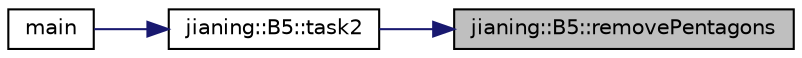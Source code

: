 digraph "jianing::B5::removePentagons"
{
 // LATEX_PDF_SIZE
  edge [fontname="Helvetica",fontsize="10",labelfontname="Helvetica",labelfontsize="10"];
  node [fontname="Helvetica",fontsize="10",shape=record];
  rankdir="RL";
  Node1 [label="jianing::B5::removePentagons",height=0.2,width=0.4,color="black", fillcolor="grey75", style="filled", fontcolor="black",tooltip=" "];
  Node1 -> Node2 [dir="back",color="midnightblue",fontsize="10",style="solid",fontname="Helvetica"];
  Node2 [label="jianing::B5::task2",height=0.2,width=0.4,color="black", fillcolor="white", style="filled",URL="$namespacejianing_1_1_b5.html#a0d35780ff9e19792e6a5f64d0ac3bcea",tooltip=" "];
  Node2 -> Node3 [dir="back",color="midnightblue",fontsize="10",style="solid",fontname="Helvetica"];
  Node3 [label="main",height=0.2,width=0.4,color="black", fillcolor="white", style="filled",URL="$main_8cpp.html#a7be7b3f3b810d259483db57fef9b4c4c",tooltip=" "];
}
